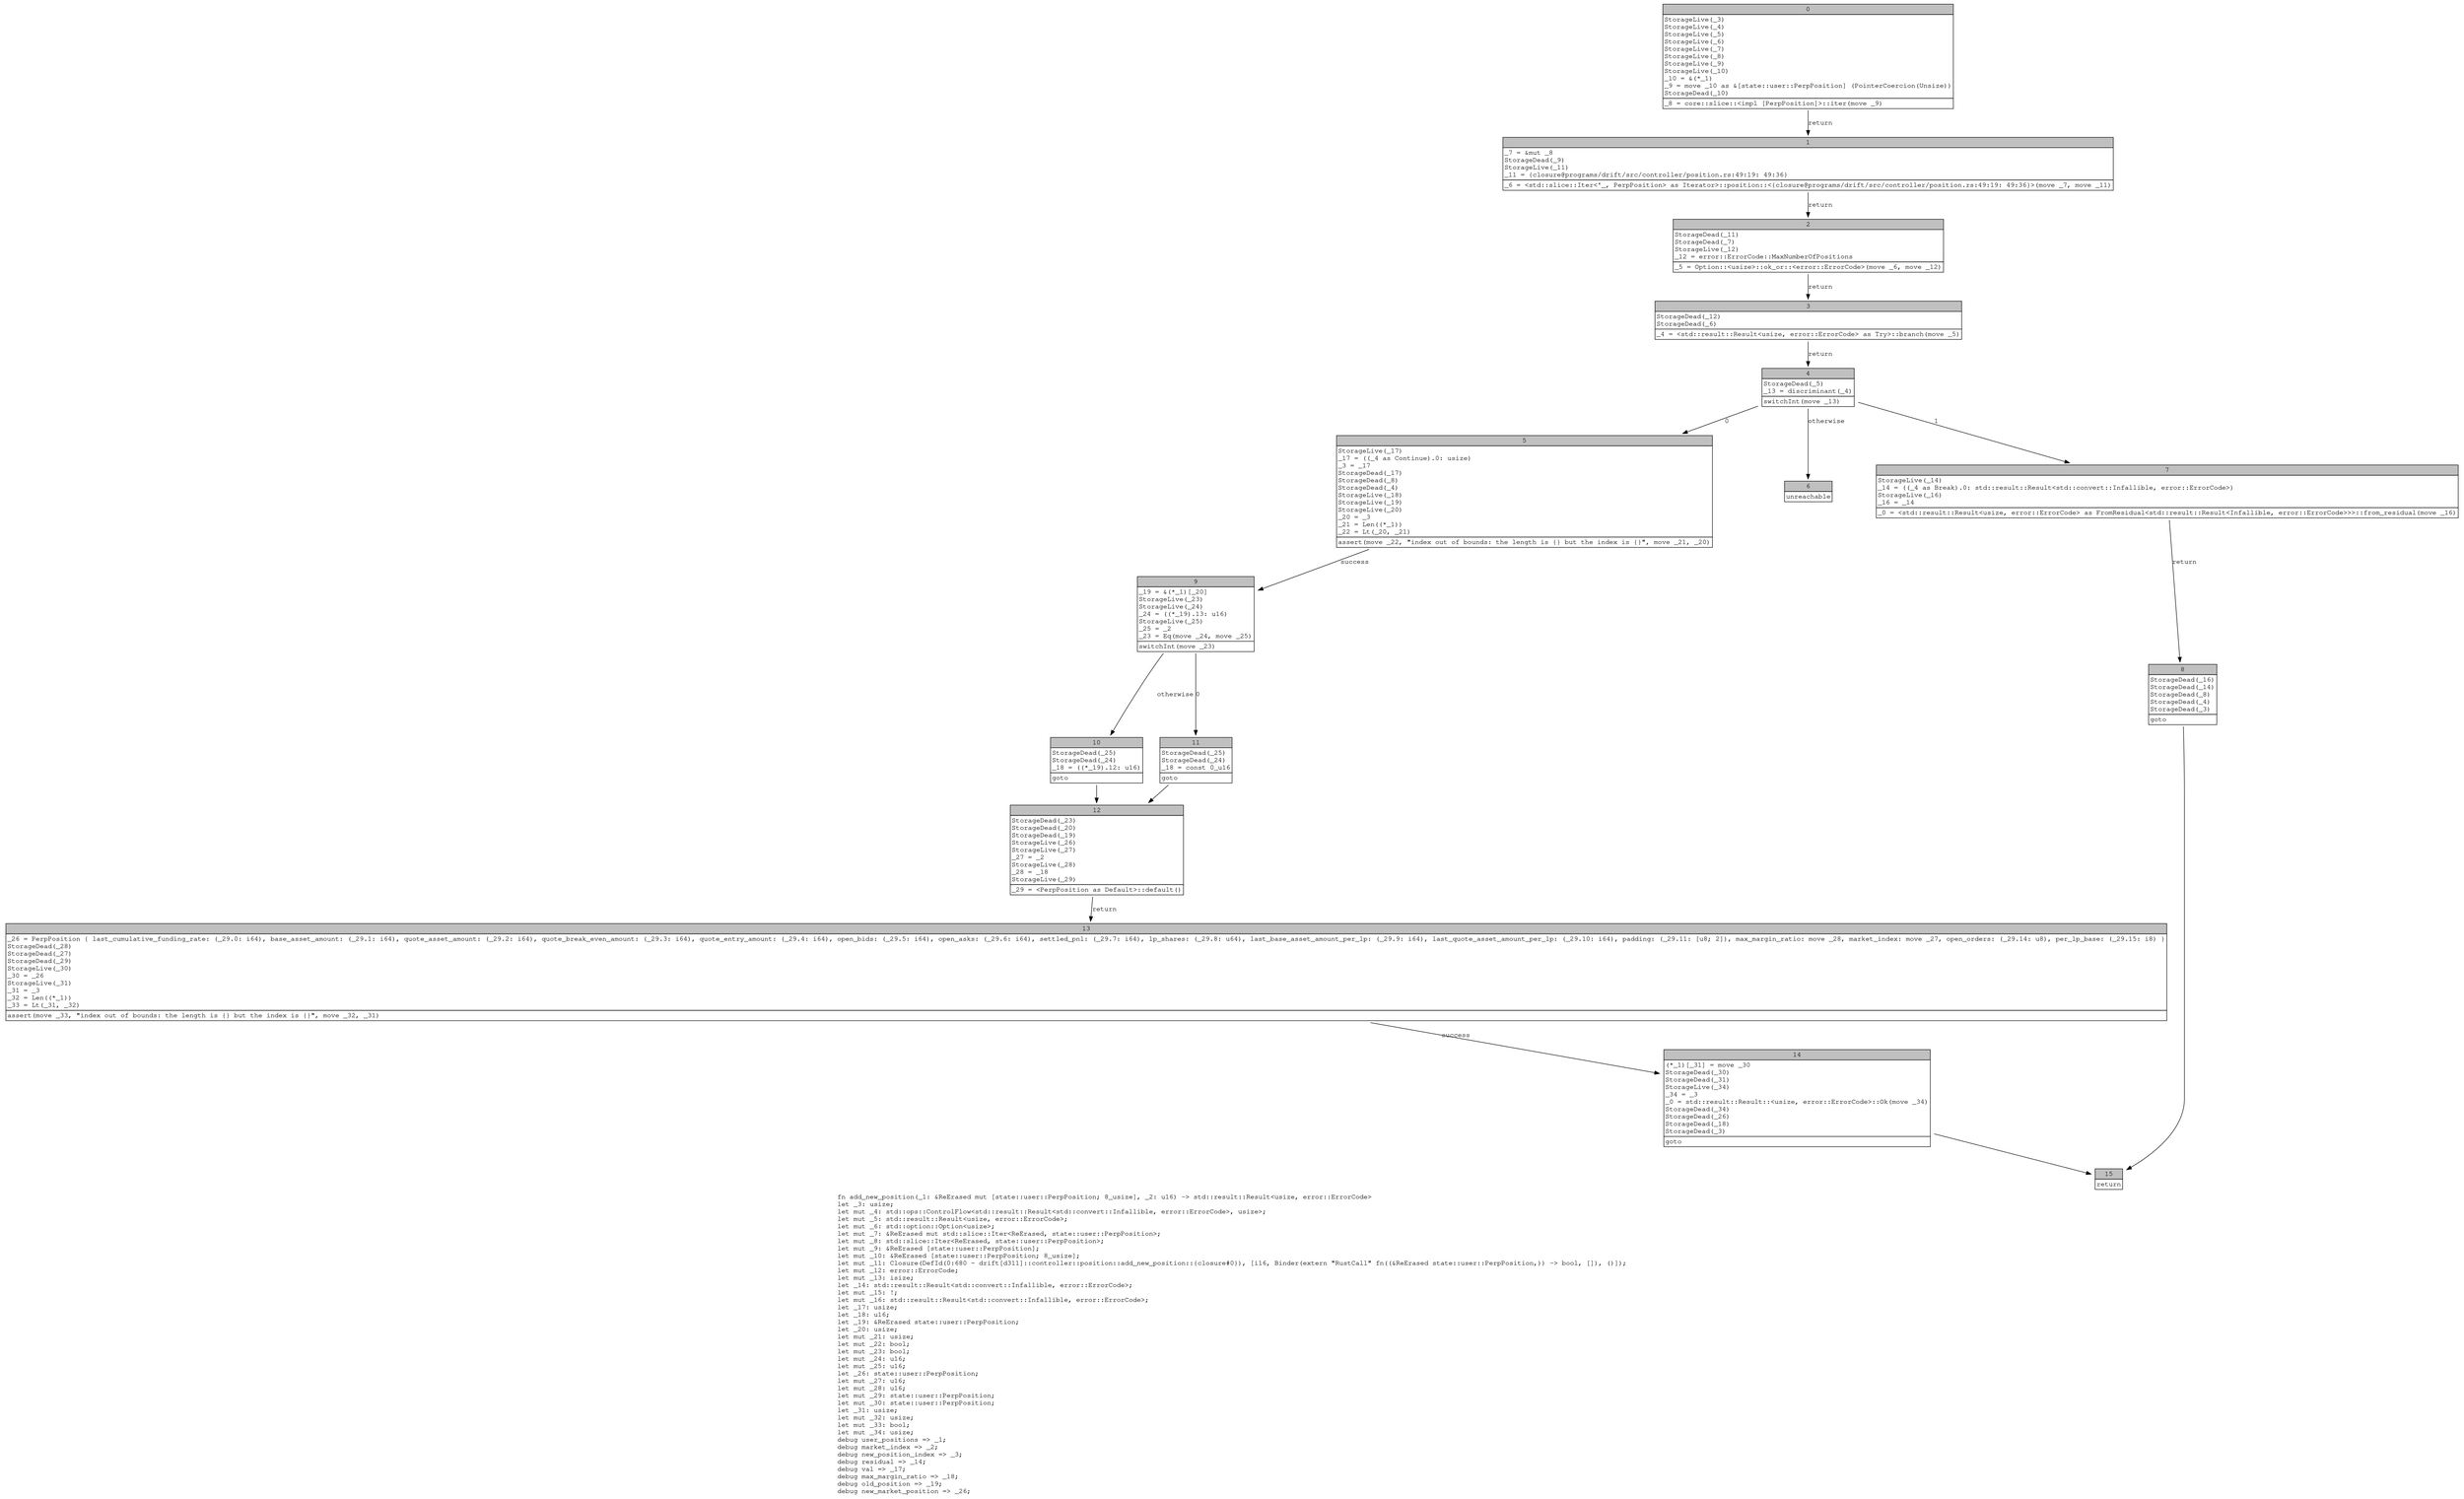 digraph Mir_0_679 {
    graph [fontname="Courier, monospace"];
    node [fontname="Courier, monospace"];
    edge [fontname="Courier, monospace"];
    label=<fn add_new_position(_1: &amp;ReErased mut [state::user::PerpPosition; 8_usize], _2: u16) -&gt; std::result::Result&lt;usize, error::ErrorCode&gt;<br align="left"/>let _3: usize;<br align="left"/>let mut _4: std::ops::ControlFlow&lt;std::result::Result&lt;std::convert::Infallible, error::ErrorCode&gt;, usize&gt;;<br align="left"/>let mut _5: std::result::Result&lt;usize, error::ErrorCode&gt;;<br align="left"/>let mut _6: std::option::Option&lt;usize&gt;;<br align="left"/>let mut _7: &amp;ReErased mut std::slice::Iter&lt;ReErased, state::user::PerpPosition&gt;;<br align="left"/>let mut _8: std::slice::Iter&lt;ReErased, state::user::PerpPosition&gt;;<br align="left"/>let mut _9: &amp;ReErased [state::user::PerpPosition];<br align="left"/>let mut _10: &amp;ReErased [state::user::PerpPosition; 8_usize];<br align="left"/>let mut _11: Closure(DefId(0:680 ~ drift[d311]::controller::position::add_new_position::{closure#0}), [i16, Binder(extern &quot;RustCall&quot; fn((&amp;ReErased state::user::PerpPosition,)) -&gt; bool, []), ()]);<br align="left"/>let mut _12: error::ErrorCode;<br align="left"/>let mut _13: isize;<br align="left"/>let _14: std::result::Result&lt;std::convert::Infallible, error::ErrorCode&gt;;<br align="left"/>let mut _15: !;<br align="left"/>let mut _16: std::result::Result&lt;std::convert::Infallible, error::ErrorCode&gt;;<br align="left"/>let _17: usize;<br align="left"/>let _18: u16;<br align="left"/>let _19: &amp;ReErased state::user::PerpPosition;<br align="left"/>let _20: usize;<br align="left"/>let mut _21: usize;<br align="left"/>let mut _22: bool;<br align="left"/>let mut _23: bool;<br align="left"/>let mut _24: u16;<br align="left"/>let mut _25: u16;<br align="left"/>let _26: state::user::PerpPosition;<br align="left"/>let mut _27: u16;<br align="left"/>let mut _28: u16;<br align="left"/>let mut _29: state::user::PerpPosition;<br align="left"/>let mut _30: state::user::PerpPosition;<br align="left"/>let _31: usize;<br align="left"/>let mut _32: usize;<br align="left"/>let mut _33: bool;<br align="left"/>let mut _34: usize;<br align="left"/>debug user_positions =&gt; _1;<br align="left"/>debug market_index =&gt; _2;<br align="left"/>debug new_position_index =&gt; _3;<br align="left"/>debug residual =&gt; _14;<br align="left"/>debug val =&gt; _17;<br align="left"/>debug max_margin_ratio =&gt; _18;<br align="left"/>debug old_position =&gt; _19;<br align="left"/>debug new_market_position =&gt; _26;<br align="left"/>>;
    bb0__0_679 [shape="none", label=<<table border="0" cellborder="1" cellspacing="0"><tr><td bgcolor="gray" align="center" colspan="1">0</td></tr><tr><td align="left" balign="left">StorageLive(_3)<br/>StorageLive(_4)<br/>StorageLive(_5)<br/>StorageLive(_6)<br/>StorageLive(_7)<br/>StorageLive(_8)<br/>StorageLive(_9)<br/>StorageLive(_10)<br/>_10 = &amp;(*_1)<br/>_9 = move _10 as &amp;[state::user::PerpPosition] (PointerCoercion(Unsize))<br/>StorageDead(_10)<br/></td></tr><tr><td align="left">_8 = core::slice::&lt;impl [PerpPosition]&gt;::iter(move _9)</td></tr></table>>];
    bb1__0_679 [shape="none", label=<<table border="0" cellborder="1" cellspacing="0"><tr><td bgcolor="gray" align="center" colspan="1">1</td></tr><tr><td align="left" balign="left">_7 = &amp;mut _8<br/>StorageDead(_9)<br/>StorageLive(_11)<br/>_11 = {closure@programs/drift/src/controller/position.rs:49:19: 49:36}<br/></td></tr><tr><td align="left">_6 = &lt;std::slice::Iter&lt;'_, PerpPosition&gt; as Iterator&gt;::position::&lt;{closure@programs/drift/src/controller/position.rs:49:19: 49:36}&gt;(move _7, move _11)</td></tr></table>>];
    bb2__0_679 [shape="none", label=<<table border="0" cellborder="1" cellspacing="0"><tr><td bgcolor="gray" align="center" colspan="1">2</td></tr><tr><td align="left" balign="left">StorageDead(_11)<br/>StorageDead(_7)<br/>StorageLive(_12)<br/>_12 = error::ErrorCode::MaxNumberOfPositions<br/></td></tr><tr><td align="left">_5 = Option::&lt;usize&gt;::ok_or::&lt;error::ErrorCode&gt;(move _6, move _12)</td></tr></table>>];
    bb3__0_679 [shape="none", label=<<table border="0" cellborder="1" cellspacing="0"><tr><td bgcolor="gray" align="center" colspan="1">3</td></tr><tr><td align="left" balign="left">StorageDead(_12)<br/>StorageDead(_6)<br/></td></tr><tr><td align="left">_4 = &lt;std::result::Result&lt;usize, error::ErrorCode&gt; as Try&gt;::branch(move _5)</td></tr></table>>];
    bb4__0_679 [shape="none", label=<<table border="0" cellborder="1" cellspacing="0"><tr><td bgcolor="gray" align="center" colspan="1">4</td></tr><tr><td align="left" balign="left">StorageDead(_5)<br/>_13 = discriminant(_4)<br/></td></tr><tr><td align="left">switchInt(move _13)</td></tr></table>>];
    bb5__0_679 [shape="none", label=<<table border="0" cellborder="1" cellspacing="0"><tr><td bgcolor="gray" align="center" colspan="1">5</td></tr><tr><td align="left" balign="left">StorageLive(_17)<br/>_17 = ((_4 as Continue).0: usize)<br/>_3 = _17<br/>StorageDead(_17)<br/>StorageDead(_8)<br/>StorageDead(_4)<br/>StorageLive(_18)<br/>StorageLive(_19)<br/>StorageLive(_20)<br/>_20 = _3<br/>_21 = Len((*_1))<br/>_22 = Lt(_20, _21)<br/></td></tr><tr><td align="left">assert(move _22, &quot;index out of bounds: the length is {} but the index is {}&quot;, move _21, _20)</td></tr></table>>];
    bb6__0_679 [shape="none", label=<<table border="0" cellborder="1" cellspacing="0"><tr><td bgcolor="gray" align="center" colspan="1">6</td></tr><tr><td align="left">unreachable</td></tr></table>>];
    bb7__0_679 [shape="none", label=<<table border="0" cellborder="1" cellspacing="0"><tr><td bgcolor="gray" align="center" colspan="1">7</td></tr><tr><td align="left" balign="left">StorageLive(_14)<br/>_14 = ((_4 as Break).0: std::result::Result&lt;std::convert::Infallible, error::ErrorCode&gt;)<br/>StorageLive(_16)<br/>_16 = _14<br/></td></tr><tr><td align="left">_0 = &lt;std::result::Result&lt;usize, error::ErrorCode&gt; as FromResidual&lt;std::result::Result&lt;Infallible, error::ErrorCode&gt;&gt;&gt;::from_residual(move _16)</td></tr></table>>];
    bb8__0_679 [shape="none", label=<<table border="0" cellborder="1" cellspacing="0"><tr><td bgcolor="gray" align="center" colspan="1">8</td></tr><tr><td align="left" balign="left">StorageDead(_16)<br/>StorageDead(_14)<br/>StorageDead(_8)<br/>StorageDead(_4)<br/>StorageDead(_3)<br/></td></tr><tr><td align="left">goto</td></tr></table>>];
    bb9__0_679 [shape="none", label=<<table border="0" cellborder="1" cellspacing="0"><tr><td bgcolor="gray" align="center" colspan="1">9</td></tr><tr><td align="left" balign="left">_19 = &amp;(*_1)[_20]<br/>StorageLive(_23)<br/>StorageLive(_24)<br/>_24 = ((*_19).13: u16)<br/>StorageLive(_25)<br/>_25 = _2<br/>_23 = Eq(move _24, move _25)<br/></td></tr><tr><td align="left">switchInt(move _23)</td></tr></table>>];
    bb10__0_679 [shape="none", label=<<table border="0" cellborder="1" cellspacing="0"><tr><td bgcolor="gray" align="center" colspan="1">10</td></tr><tr><td align="left" balign="left">StorageDead(_25)<br/>StorageDead(_24)<br/>_18 = ((*_19).12: u16)<br/></td></tr><tr><td align="left">goto</td></tr></table>>];
    bb11__0_679 [shape="none", label=<<table border="0" cellborder="1" cellspacing="0"><tr><td bgcolor="gray" align="center" colspan="1">11</td></tr><tr><td align="left" balign="left">StorageDead(_25)<br/>StorageDead(_24)<br/>_18 = const 0_u16<br/></td></tr><tr><td align="left">goto</td></tr></table>>];
    bb12__0_679 [shape="none", label=<<table border="0" cellborder="1" cellspacing="0"><tr><td bgcolor="gray" align="center" colspan="1">12</td></tr><tr><td align="left" balign="left">StorageDead(_23)<br/>StorageDead(_20)<br/>StorageDead(_19)<br/>StorageLive(_26)<br/>StorageLive(_27)<br/>_27 = _2<br/>StorageLive(_28)<br/>_28 = _18<br/>StorageLive(_29)<br/></td></tr><tr><td align="left">_29 = &lt;PerpPosition as Default&gt;::default()</td></tr></table>>];
    bb13__0_679 [shape="none", label=<<table border="0" cellborder="1" cellspacing="0"><tr><td bgcolor="gray" align="center" colspan="1">13</td></tr><tr><td align="left" balign="left">_26 = PerpPosition { last_cumulative_funding_rate: (_29.0: i64), base_asset_amount: (_29.1: i64), quote_asset_amount: (_29.2: i64), quote_break_even_amount: (_29.3: i64), quote_entry_amount: (_29.4: i64), open_bids: (_29.5: i64), open_asks: (_29.6: i64), settled_pnl: (_29.7: i64), lp_shares: (_29.8: u64), last_base_asset_amount_per_lp: (_29.9: i64), last_quote_asset_amount_per_lp: (_29.10: i64), padding: (_29.11: [u8; 2]), max_margin_ratio: move _28, market_index: move _27, open_orders: (_29.14: u8), per_lp_base: (_29.15: i8) }<br/>StorageDead(_28)<br/>StorageDead(_27)<br/>StorageDead(_29)<br/>StorageLive(_30)<br/>_30 = _26<br/>StorageLive(_31)<br/>_31 = _3<br/>_32 = Len((*_1))<br/>_33 = Lt(_31, _32)<br/></td></tr><tr><td align="left">assert(move _33, &quot;index out of bounds: the length is {} but the index is {}&quot;, move _32, _31)</td></tr></table>>];
    bb14__0_679 [shape="none", label=<<table border="0" cellborder="1" cellspacing="0"><tr><td bgcolor="gray" align="center" colspan="1">14</td></tr><tr><td align="left" balign="left">(*_1)[_31] = move _30<br/>StorageDead(_30)<br/>StorageDead(_31)<br/>StorageLive(_34)<br/>_34 = _3<br/>_0 = std::result::Result::&lt;usize, error::ErrorCode&gt;::Ok(move _34)<br/>StorageDead(_34)<br/>StorageDead(_26)<br/>StorageDead(_18)<br/>StorageDead(_3)<br/></td></tr><tr><td align="left">goto</td></tr></table>>];
    bb15__0_679 [shape="none", label=<<table border="0" cellborder="1" cellspacing="0"><tr><td bgcolor="gray" align="center" colspan="1">15</td></tr><tr><td align="left">return</td></tr></table>>];
    bb0__0_679 -> bb1__0_679 [label="return"];
    bb1__0_679 -> bb2__0_679 [label="return"];
    bb2__0_679 -> bb3__0_679 [label="return"];
    bb3__0_679 -> bb4__0_679 [label="return"];
    bb4__0_679 -> bb5__0_679 [label="0"];
    bb4__0_679 -> bb7__0_679 [label="1"];
    bb4__0_679 -> bb6__0_679 [label="otherwise"];
    bb5__0_679 -> bb9__0_679 [label="success"];
    bb7__0_679 -> bb8__0_679 [label="return"];
    bb8__0_679 -> bb15__0_679 [label=""];
    bb9__0_679 -> bb11__0_679 [label="0"];
    bb9__0_679 -> bb10__0_679 [label="otherwise"];
    bb10__0_679 -> bb12__0_679 [label=""];
    bb11__0_679 -> bb12__0_679 [label=""];
    bb12__0_679 -> bb13__0_679 [label="return"];
    bb13__0_679 -> bb14__0_679 [label="success"];
    bb14__0_679 -> bb15__0_679 [label=""];
}
